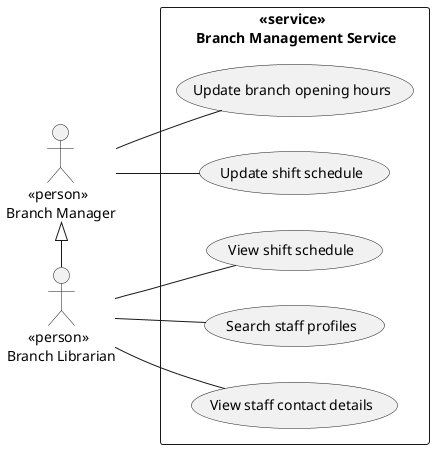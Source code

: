 @startuml manage-branch

left to right direction

rectangle "<<service>> \n Branch Management Service" {
    (Update branch opening hours) as update_opening_hours
    (Update shift schedule) as update_shift_schedule
    (View shift schedule) as view_shift_schedule
    (Search staff profiles) as search_profiles
    (View staff contact details) as view_staff_details
}

:      <<person>> \nBranch Manager: as branch_manager
:      <<person>> \nBranch Librarian: as branch_librarian


branch_manager -d- update_opening_hours
branch_manager -d- update_shift_schedule
branch_librarian -d- view_shift_schedule
branch_librarian -d- search_profiles
branch_librarian -d- view_staff_details

branch_librarian -l-|> branch_manager 

@enduml
